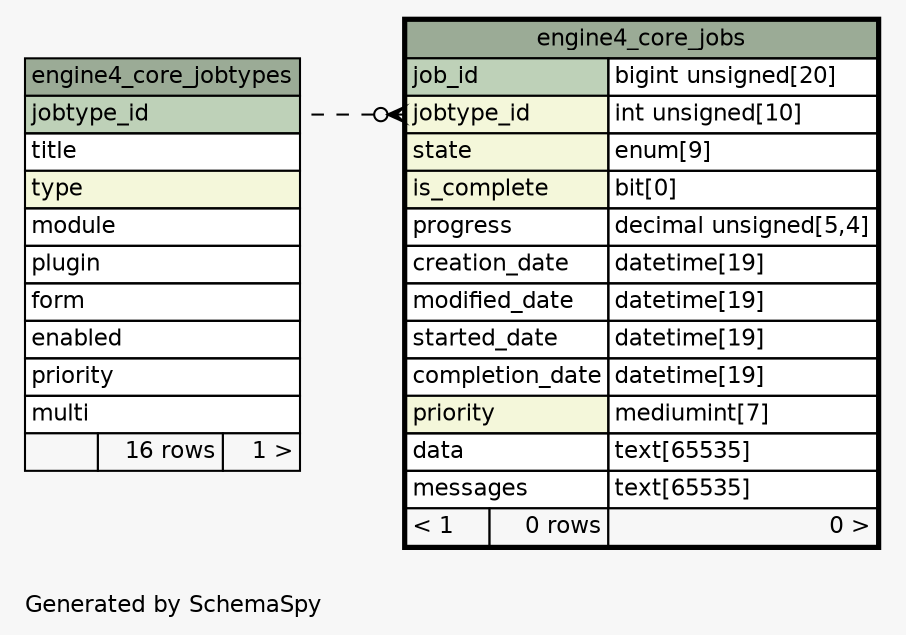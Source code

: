 // dot 2.38.0 on Windows 10 10.0
// SchemaSpy rev 590
digraph "impliedTwoDegreesRelationshipsDiagram" {
  graph [
    rankdir="RL"
    bgcolor="#f7f7f7"
    label="\nGenerated by SchemaSpy"
    labeljust="l"
    nodesep="0.18"
    ranksep="0.46"
    fontname="Helvetica"
    fontsize="11"
  ];
  node [
    fontname="Helvetica"
    fontsize="11"
    shape="plaintext"
  ];
  edge [
    arrowsize="0.8"
  ];
  "engine4_core_jobs":"jobtype_id":w -> "engine4_core_jobtypes":"jobtype_id":e [arrowhead=none dir=back arrowtail=crowodot style=dashed];
  "engine4_core_jobs" [
    label=<
    <TABLE BORDER="2" CELLBORDER="1" CELLSPACING="0" BGCOLOR="#ffffff">
      <TR><TD COLSPAN="3" BGCOLOR="#9bab96" ALIGN="CENTER">engine4_core_jobs</TD></TR>
      <TR><TD PORT="job_id" COLSPAN="2" BGCOLOR="#bed1b8" ALIGN="LEFT">job_id</TD><TD PORT="job_id.type" ALIGN="LEFT">bigint unsigned[20]</TD></TR>
      <TR><TD PORT="jobtype_id" COLSPAN="2" BGCOLOR="#f4f7da" ALIGN="LEFT">jobtype_id</TD><TD PORT="jobtype_id.type" ALIGN="LEFT">int unsigned[10]</TD></TR>
      <TR><TD PORT="state" COLSPAN="2" BGCOLOR="#f4f7da" ALIGN="LEFT">state</TD><TD PORT="state.type" ALIGN="LEFT">enum[9]</TD></TR>
      <TR><TD PORT="is_complete" COLSPAN="2" BGCOLOR="#f4f7da" ALIGN="LEFT">is_complete</TD><TD PORT="is_complete.type" ALIGN="LEFT">bit[0]</TD></TR>
      <TR><TD PORT="progress" COLSPAN="2" ALIGN="LEFT">progress</TD><TD PORT="progress.type" ALIGN="LEFT">decimal unsigned[5,4]</TD></TR>
      <TR><TD PORT="creation_date" COLSPAN="2" ALIGN="LEFT">creation_date</TD><TD PORT="creation_date.type" ALIGN="LEFT">datetime[19]</TD></TR>
      <TR><TD PORT="modified_date" COLSPAN="2" ALIGN="LEFT">modified_date</TD><TD PORT="modified_date.type" ALIGN="LEFT">datetime[19]</TD></TR>
      <TR><TD PORT="started_date" COLSPAN="2" ALIGN="LEFT">started_date</TD><TD PORT="started_date.type" ALIGN="LEFT">datetime[19]</TD></TR>
      <TR><TD PORT="completion_date" COLSPAN="2" ALIGN="LEFT">completion_date</TD><TD PORT="completion_date.type" ALIGN="LEFT">datetime[19]</TD></TR>
      <TR><TD PORT="priority" COLSPAN="2" BGCOLOR="#f4f7da" ALIGN="LEFT">priority</TD><TD PORT="priority.type" ALIGN="LEFT">mediumint[7]</TD></TR>
      <TR><TD PORT="data" COLSPAN="2" ALIGN="LEFT">data</TD><TD PORT="data.type" ALIGN="LEFT">text[65535]</TD></TR>
      <TR><TD PORT="messages" COLSPAN="2" ALIGN="LEFT">messages</TD><TD PORT="messages.type" ALIGN="LEFT">text[65535]</TD></TR>
      <TR><TD ALIGN="LEFT" BGCOLOR="#f7f7f7">&lt; 1</TD><TD ALIGN="RIGHT" BGCOLOR="#f7f7f7">0 rows</TD><TD ALIGN="RIGHT" BGCOLOR="#f7f7f7">0 &gt;</TD></TR>
    </TABLE>>
    URL="engine4_core_jobs.html"
    tooltip="engine4_core_jobs"
  ];
  "engine4_core_jobtypes" [
    label=<
    <TABLE BORDER="0" CELLBORDER="1" CELLSPACING="0" BGCOLOR="#ffffff">
      <TR><TD COLSPAN="3" BGCOLOR="#9bab96" ALIGN="CENTER">engine4_core_jobtypes</TD></TR>
      <TR><TD PORT="jobtype_id" COLSPAN="3" BGCOLOR="#bed1b8" ALIGN="LEFT">jobtype_id</TD></TR>
      <TR><TD PORT="title" COLSPAN="3" ALIGN="LEFT">title</TD></TR>
      <TR><TD PORT="type" COLSPAN="3" BGCOLOR="#f4f7da" ALIGN="LEFT">type</TD></TR>
      <TR><TD PORT="module" COLSPAN="3" ALIGN="LEFT">module</TD></TR>
      <TR><TD PORT="plugin" COLSPAN="3" ALIGN="LEFT">plugin</TD></TR>
      <TR><TD PORT="form" COLSPAN="3" ALIGN="LEFT">form</TD></TR>
      <TR><TD PORT="enabled" COLSPAN="3" ALIGN="LEFT">enabled</TD></TR>
      <TR><TD PORT="priority" COLSPAN="3" ALIGN="LEFT">priority</TD></TR>
      <TR><TD PORT="multi" COLSPAN="3" ALIGN="LEFT">multi</TD></TR>
      <TR><TD ALIGN="LEFT" BGCOLOR="#f7f7f7">  </TD><TD ALIGN="RIGHT" BGCOLOR="#f7f7f7">16 rows</TD><TD ALIGN="RIGHT" BGCOLOR="#f7f7f7">1 &gt;</TD></TR>
    </TABLE>>
    URL="engine4_core_jobtypes.html"
    tooltip="engine4_core_jobtypes"
  ];
}
